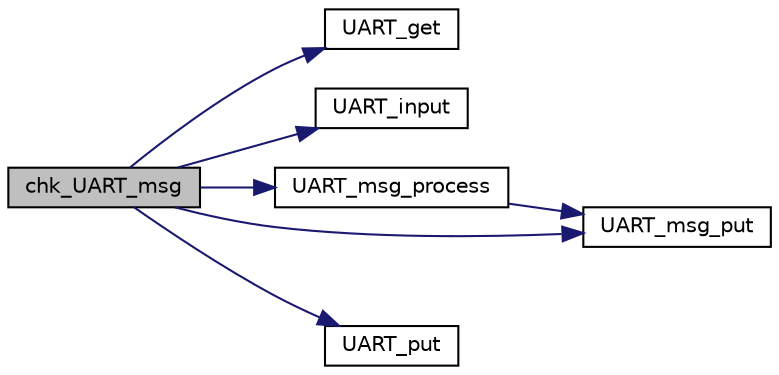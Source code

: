 digraph "chk_UART_msg"
{
 // LATEX_PDF_SIZE
  edge [fontname="Helvetica",fontsize="10",labelfontname="Helvetica",labelfontsize="10"];
  node [fontname="Helvetica",fontsize="10",shape=record];
  rankdir="LR";
  Node1 [label="chk_UART_msg",height=0.2,width=0.4,color="black", fillcolor="grey75", style="filled", fontcolor="black",tooltip=" "];
  Node1 -> Node2 [color="midnightblue",fontsize="10",style="solid",fontname="Helvetica"];
  Node2 [label="UART_get",height=0.2,width=0.4,color="black", fillcolor="white", style="filled",URL="$_u_a_r_t__poll_8cpp.html#a6659a2fc6c6bccd0206e0d12798cc4b6",tooltip=" "];
  Node1 -> Node3 [color="midnightblue",fontsize="10",style="solid",fontname="Helvetica"];
  Node3 [label="UART_input",height=0.2,width=0.4,color="black", fillcolor="white", style="filled",URL="$_u_a_r_t__poll_8cpp.html#af92515bd65cb7df035cfe5b38c4faf40",tooltip=" "];
  Node1 -> Node4 [color="midnightblue",fontsize="10",style="solid",fontname="Helvetica"];
  Node4 [label="UART_msg_process",height=0.2,width=0.4,color="black", fillcolor="white", style="filled",URL="$_monitor_8cpp.html#a826db354ae1d910792a0330f8d4eb91a",tooltip=" "];
  Node4 -> Node5 [color="midnightblue",fontsize="10",style="solid",fontname="Helvetica"];
  Node5 [label="UART_msg_put",height=0.2,width=0.4,color="black", fillcolor="white", style="filled",URL="$_u_a_r_t__poll_8cpp.html#ac6ed065c7d51693d1fbf390c19a7fa4b",tooltip=" "];
  Node1 -> Node5 [color="midnightblue",fontsize="10",style="solid",fontname="Helvetica"];
  Node1 -> Node6 [color="midnightblue",fontsize="10",style="solid",fontname="Helvetica"];
  Node6 [label="UART_put",height=0.2,width=0.4,color="black", fillcolor="white", style="filled",URL="$_u_a_r_t__poll_8cpp.html#adf7d84d83418afe25297949ce89a7586",tooltip=" "];
}
